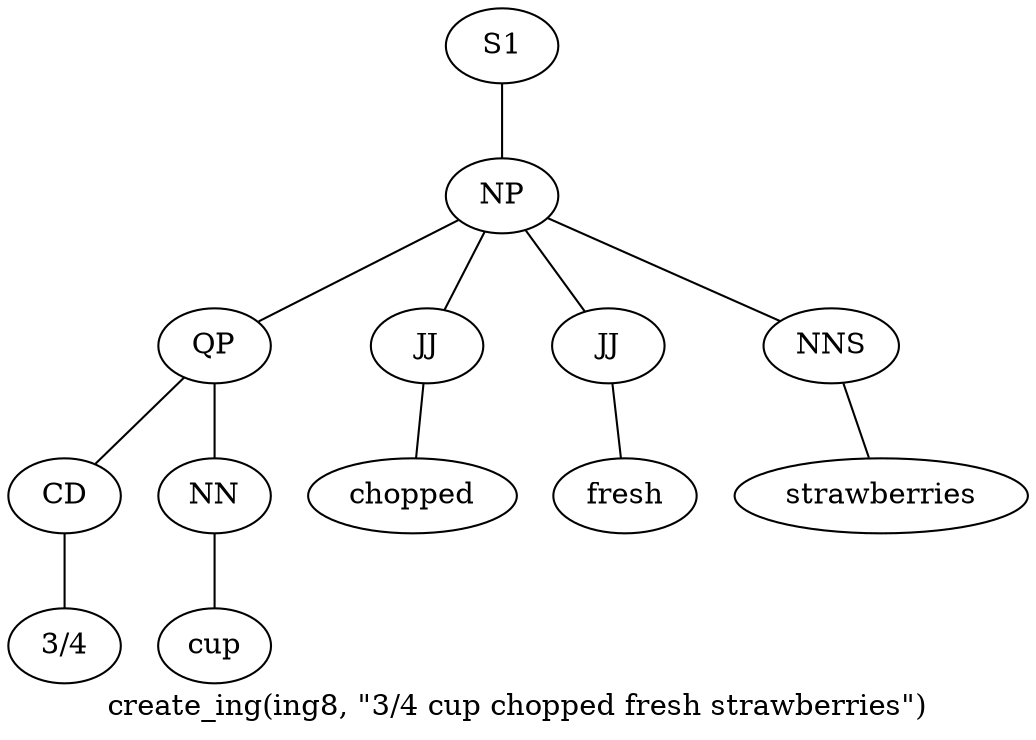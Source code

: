 graph SyntaxGraph {
	label = "create_ing(ing8, \"3/4 cup chopped fresh strawberries\")";
	Node0 [label="S1"];
	Node1 [label="NP"];
	Node2 [label="QP"];
	Node3 [label="CD"];
	Node4 [label="3/4"];
	Node5 [label="NN"];
	Node6 [label="cup"];
	Node7 [label="JJ"];
	Node8 [label="chopped"];
	Node9 [label="JJ"];
	Node10 [label="fresh"];
	Node11 [label="NNS"];
	Node12 [label="strawberries"];

	Node0 -- Node1;
	Node1 -- Node2;
	Node1 -- Node7;
	Node1 -- Node9;
	Node1 -- Node11;
	Node2 -- Node3;
	Node2 -- Node5;
	Node3 -- Node4;
	Node5 -- Node6;
	Node7 -- Node8;
	Node9 -- Node10;
	Node11 -- Node12;
}